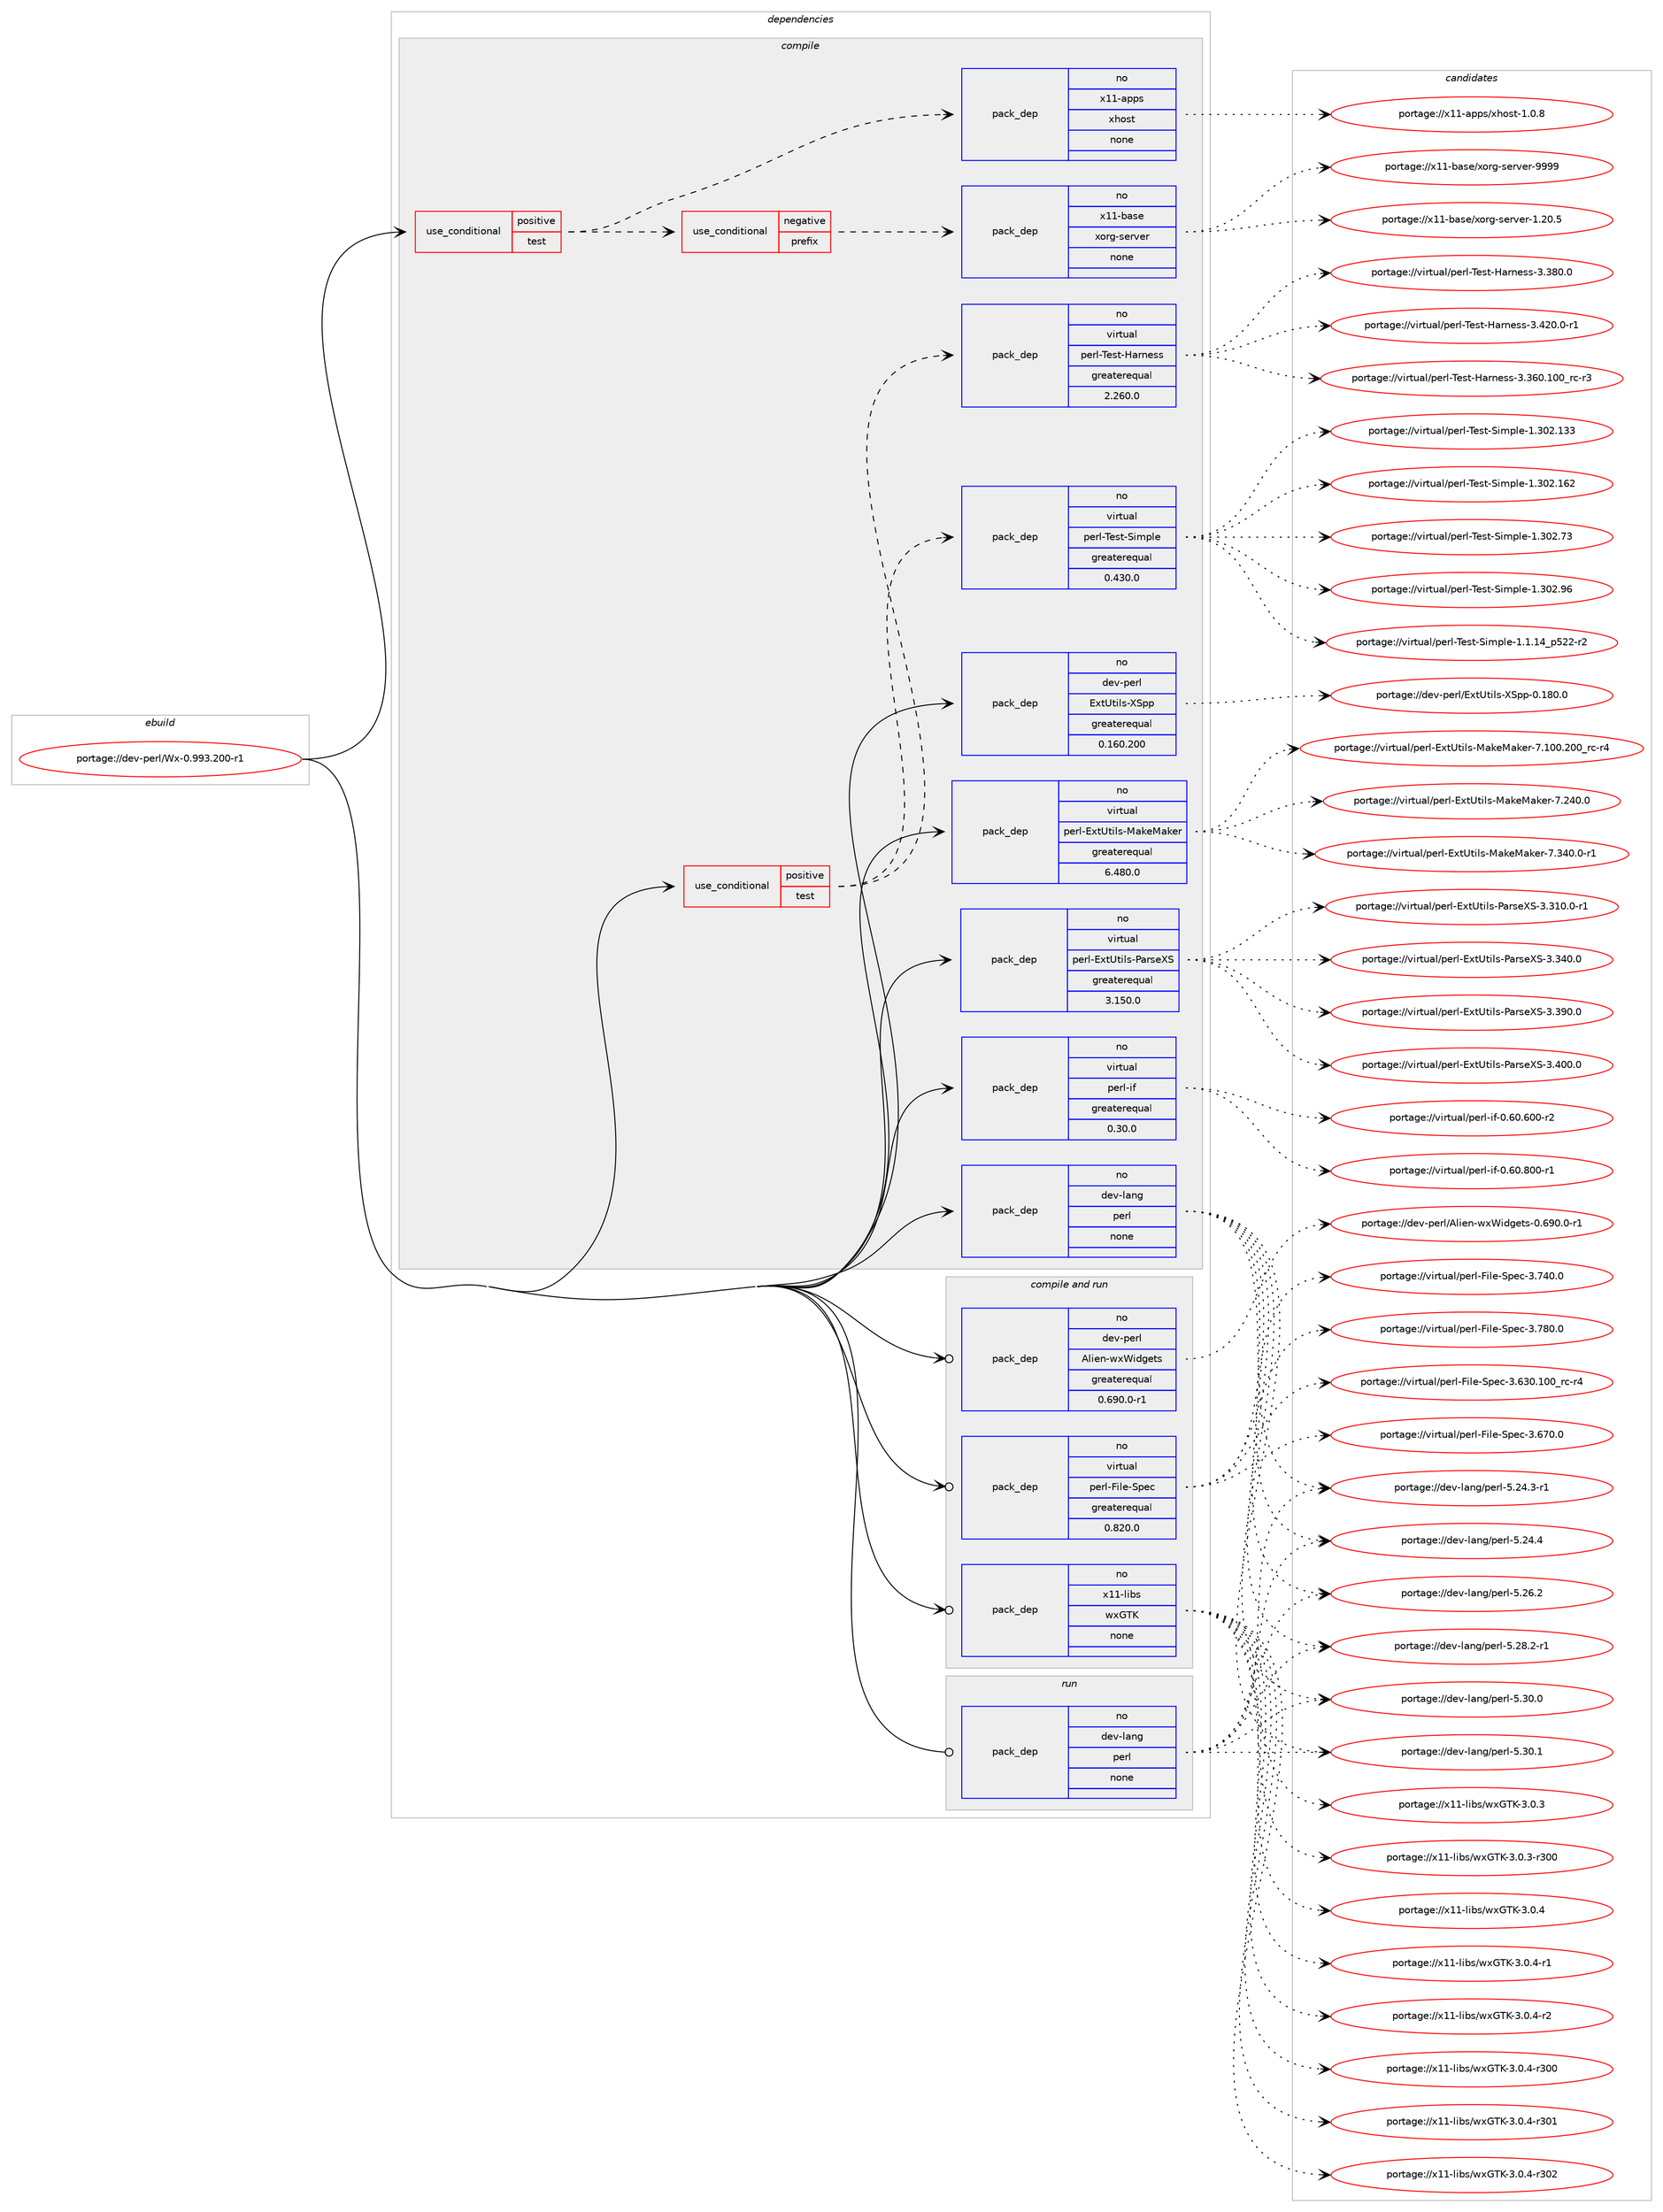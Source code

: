 digraph prolog {

# *************
# Graph options
# *************

newrank=true;
concentrate=true;
compound=true;
graph [rankdir=LR,fontname=Helvetica,fontsize=10,ranksep=1.5];#, ranksep=2.5, nodesep=0.2];
edge  [arrowhead=vee];
node  [fontname=Helvetica,fontsize=10];

# **********
# The ebuild
# **********

subgraph cluster_leftcol {
color=gray;
rank=same;
label=<<i>ebuild</i>>;
id [label="portage://dev-perl/Wx-0.993.200-r1", color=red, width=4, href="../dev-perl/Wx-0.993.200-r1.svg"];
}

# ****************
# The dependencies
# ****************

subgraph cluster_midcol {
color=gray;
label=<<i>dependencies</i>>;
subgraph cluster_compile {
fillcolor="#eeeeee";
style=filled;
label=<<i>compile</i>>;
subgraph cond23843 {
dependency122743 [label=<<TABLE BORDER="0" CELLBORDER="1" CELLSPACING="0" CELLPADDING="4"><TR><TD ROWSPAN="3" CELLPADDING="10">use_conditional</TD></TR><TR><TD>positive</TD></TR><TR><TD>test</TD></TR></TABLE>>, shape=none, color=red];
subgraph cond23844 {
dependency122744 [label=<<TABLE BORDER="0" CELLBORDER="1" CELLSPACING="0" CELLPADDING="4"><TR><TD ROWSPAN="3" CELLPADDING="10">use_conditional</TD></TR><TR><TD>negative</TD></TR><TR><TD>prefix</TD></TR></TABLE>>, shape=none, color=red];
subgraph pack95704 {
dependency122745 [label=<<TABLE BORDER="0" CELLBORDER="1" CELLSPACING="0" CELLPADDING="4" WIDTH="220"><TR><TD ROWSPAN="6" CELLPADDING="30">pack_dep</TD></TR><TR><TD WIDTH="110">no</TD></TR><TR><TD>x11-base</TD></TR><TR><TD>xorg-server</TD></TR><TR><TD>none</TD></TR><TR><TD></TD></TR></TABLE>>, shape=none, color=blue];
}
dependency122744:e -> dependency122745:w [weight=20,style="dashed",arrowhead="vee"];
}
dependency122743:e -> dependency122744:w [weight=20,style="dashed",arrowhead="vee"];
subgraph pack95705 {
dependency122746 [label=<<TABLE BORDER="0" CELLBORDER="1" CELLSPACING="0" CELLPADDING="4" WIDTH="220"><TR><TD ROWSPAN="6" CELLPADDING="30">pack_dep</TD></TR><TR><TD WIDTH="110">no</TD></TR><TR><TD>x11-apps</TD></TR><TR><TD>xhost</TD></TR><TR><TD>none</TD></TR><TR><TD></TD></TR></TABLE>>, shape=none, color=blue];
}
dependency122743:e -> dependency122746:w [weight=20,style="dashed",arrowhead="vee"];
}
id:e -> dependency122743:w [weight=20,style="solid",arrowhead="vee"];
subgraph cond23845 {
dependency122747 [label=<<TABLE BORDER="0" CELLBORDER="1" CELLSPACING="0" CELLPADDING="4"><TR><TD ROWSPAN="3" CELLPADDING="10">use_conditional</TD></TR><TR><TD>positive</TD></TR><TR><TD>test</TD></TR></TABLE>>, shape=none, color=red];
subgraph pack95706 {
dependency122748 [label=<<TABLE BORDER="0" CELLBORDER="1" CELLSPACING="0" CELLPADDING="4" WIDTH="220"><TR><TD ROWSPAN="6" CELLPADDING="30">pack_dep</TD></TR><TR><TD WIDTH="110">no</TD></TR><TR><TD>virtual</TD></TR><TR><TD>perl-Test-Harness</TD></TR><TR><TD>greaterequal</TD></TR><TR><TD>2.260.0</TD></TR></TABLE>>, shape=none, color=blue];
}
dependency122747:e -> dependency122748:w [weight=20,style="dashed",arrowhead="vee"];
subgraph pack95707 {
dependency122749 [label=<<TABLE BORDER="0" CELLBORDER="1" CELLSPACING="0" CELLPADDING="4" WIDTH="220"><TR><TD ROWSPAN="6" CELLPADDING="30">pack_dep</TD></TR><TR><TD WIDTH="110">no</TD></TR><TR><TD>virtual</TD></TR><TR><TD>perl-Test-Simple</TD></TR><TR><TD>greaterequal</TD></TR><TR><TD>0.430.0</TD></TR></TABLE>>, shape=none, color=blue];
}
dependency122747:e -> dependency122749:w [weight=20,style="dashed",arrowhead="vee"];
}
id:e -> dependency122747:w [weight=20,style="solid",arrowhead="vee"];
subgraph pack95708 {
dependency122750 [label=<<TABLE BORDER="0" CELLBORDER="1" CELLSPACING="0" CELLPADDING="4" WIDTH="220"><TR><TD ROWSPAN="6" CELLPADDING="30">pack_dep</TD></TR><TR><TD WIDTH="110">no</TD></TR><TR><TD>dev-lang</TD></TR><TR><TD>perl</TD></TR><TR><TD>none</TD></TR><TR><TD></TD></TR></TABLE>>, shape=none, color=blue];
}
id:e -> dependency122750:w [weight=20,style="solid",arrowhead="vee"];
subgraph pack95709 {
dependency122751 [label=<<TABLE BORDER="0" CELLBORDER="1" CELLSPACING="0" CELLPADDING="4" WIDTH="220"><TR><TD ROWSPAN="6" CELLPADDING="30">pack_dep</TD></TR><TR><TD WIDTH="110">no</TD></TR><TR><TD>dev-perl</TD></TR><TR><TD>ExtUtils-XSpp</TD></TR><TR><TD>greaterequal</TD></TR><TR><TD>0.160.200</TD></TR></TABLE>>, shape=none, color=blue];
}
id:e -> dependency122751:w [weight=20,style="solid",arrowhead="vee"];
subgraph pack95710 {
dependency122752 [label=<<TABLE BORDER="0" CELLBORDER="1" CELLSPACING="0" CELLPADDING="4" WIDTH="220"><TR><TD ROWSPAN="6" CELLPADDING="30">pack_dep</TD></TR><TR><TD WIDTH="110">no</TD></TR><TR><TD>virtual</TD></TR><TR><TD>perl-ExtUtils-MakeMaker</TD></TR><TR><TD>greaterequal</TD></TR><TR><TD>6.480.0</TD></TR></TABLE>>, shape=none, color=blue];
}
id:e -> dependency122752:w [weight=20,style="solid",arrowhead="vee"];
subgraph pack95711 {
dependency122753 [label=<<TABLE BORDER="0" CELLBORDER="1" CELLSPACING="0" CELLPADDING="4" WIDTH="220"><TR><TD ROWSPAN="6" CELLPADDING="30">pack_dep</TD></TR><TR><TD WIDTH="110">no</TD></TR><TR><TD>virtual</TD></TR><TR><TD>perl-ExtUtils-ParseXS</TD></TR><TR><TD>greaterequal</TD></TR><TR><TD>3.150.0</TD></TR></TABLE>>, shape=none, color=blue];
}
id:e -> dependency122753:w [weight=20,style="solid",arrowhead="vee"];
subgraph pack95712 {
dependency122754 [label=<<TABLE BORDER="0" CELLBORDER="1" CELLSPACING="0" CELLPADDING="4" WIDTH="220"><TR><TD ROWSPAN="6" CELLPADDING="30">pack_dep</TD></TR><TR><TD WIDTH="110">no</TD></TR><TR><TD>virtual</TD></TR><TR><TD>perl-if</TD></TR><TR><TD>greaterequal</TD></TR><TR><TD>0.30.0</TD></TR></TABLE>>, shape=none, color=blue];
}
id:e -> dependency122754:w [weight=20,style="solid",arrowhead="vee"];
}
subgraph cluster_compileandrun {
fillcolor="#eeeeee";
style=filled;
label=<<i>compile and run</i>>;
subgraph pack95713 {
dependency122755 [label=<<TABLE BORDER="0" CELLBORDER="1" CELLSPACING="0" CELLPADDING="4" WIDTH="220"><TR><TD ROWSPAN="6" CELLPADDING="30">pack_dep</TD></TR><TR><TD WIDTH="110">no</TD></TR><TR><TD>dev-perl</TD></TR><TR><TD>Alien-wxWidgets</TD></TR><TR><TD>greaterequal</TD></TR><TR><TD>0.690.0-r1</TD></TR></TABLE>>, shape=none, color=blue];
}
id:e -> dependency122755:w [weight=20,style="solid",arrowhead="odotvee"];
subgraph pack95714 {
dependency122756 [label=<<TABLE BORDER="0" CELLBORDER="1" CELLSPACING="0" CELLPADDING="4" WIDTH="220"><TR><TD ROWSPAN="6" CELLPADDING="30">pack_dep</TD></TR><TR><TD WIDTH="110">no</TD></TR><TR><TD>virtual</TD></TR><TR><TD>perl-File-Spec</TD></TR><TR><TD>greaterequal</TD></TR><TR><TD>0.820.0</TD></TR></TABLE>>, shape=none, color=blue];
}
id:e -> dependency122756:w [weight=20,style="solid",arrowhead="odotvee"];
subgraph pack95715 {
dependency122757 [label=<<TABLE BORDER="0" CELLBORDER="1" CELLSPACING="0" CELLPADDING="4" WIDTH="220"><TR><TD ROWSPAN="6" CELLPADDING="30">pack_dep</TD></TR><TR><TD WIDTH="110">no</TD></TR><TR><TD>x11-libs</TD></TR><TR><TD>wxGTK</TD></TR><TR><TD>none</TD></TR><TR><TD></TD></TR></TABLE>>, shape=none, color=blue];
}
id:e -> dependency122757:w [weight=20,style="solid",arrowhead="odotvee"];
}
subgraph cluster_run {
fillcolor="#eeeeee";
style=filled;
label=<<i>run</i>>;
subgraph pack95716 {
dependency122758 [label=<<TABLE BORDER="0" CELLBORDER="1" CELLSPACING="0" CELLPADDING="4" WIDTH="220"><TR><TD ROWSPAN="6" CELLPADDING="30">pack_dep</TD></TR><TR><TD WIDTH="110">no</TD></TR><TR><TD>dev-lang</TD></TR><TR><TD>perl</TD></TR><TR><TD>none</TD></TR><TR><TD></TD></TR></TABLE>>, shape=none, color=blue];
}
id:e -> dependency122758:w [weight=20,style="solid",arrowhead="odot"];
}
}

# **************
# The candidates
# **************

subgraph cluster_choices {
rank=same;
color=gray;
label=<<i>candidates</i>>;

subgraph choice95704 {
color=black;
nodesep=1;
choiceportage1204949459897115101471201111141034511510111411810111445494650484653 [label="portage://x11-base/xorg-server-1.20.5", color=red, width=4,href="../x11-base/xorg-server-1.20.5.svg"];
choiceportage120494945989711510147120111114103451151011141181011144557575757 [label="portage://x11-base/xorg-server-9999", color=red, width=4,href="../x11-base/xorg-server-9999.svg"];
dependency122745:e -> choiceportage1204949459897115101471201111141034511510111411810111445494650484653:w [style=dotted,weight="100"];
dependency122745:e -> choiceportage120494945989711510147120111114103451151011141181011144557575757:w [style=dotted,weight="100"];
}
subgraph choice95705 {
color=black;
nodesep=1;
choiceportage1204949459711211211547120104111115116454946484656 [label="portage://x11-apps/xhost-1.0.8", color=red, width=4,href="../x11-apps/xhost-1.0.8.svg"];
dependency122746:e -> choiceportage1204949459711211211547120104111115116454946484656:w [style=dotted,weight="100"];
}
subgraph choice95706 {
color=black;
nodesep=1;
choiceportage118105114116117971084711210111410845841011151164572971141101011151154551465154484649484895114994511451 [label="portage://virtual/perl-Test-Harness-3.360.100_rc-r3", color=red, width=4,href="../virtual/perl-Test-Harness-3.360.100_rc-r3.svg"];
choiceportage118105114116117971084711210111410845841011151164572971141101011151154551465156484648 [label="portage://virtual/perl-Test-Harness-3.380.0", color=red, width=4,href="../virtual/perl-Test-Harness-3.380.0.svg"];
choiceportage1181051141161179710847112101114108458410111511645729711411010111511545514652504846484511449 [label="portage://virtual/perl-Test-Harness-3.420.0-r1", color=red, width=4,href="../virtual/perl-Test-Harness-3.420.0-r1.svg"];
dependency122748:e -> choiceportage118105114116117971084711210111410845841011151164572971141101011151154551465154484649484895114994511451:w [style=dotted,weight="100"];
dependency122748:e -> choiceportage118105114116117971084711210111410845841011151164572971141101011151154551465156484648:w [style=dotted,weight="100"];
dependency122748:e -> choiceportage1181051141161179710847112101114108458410111511645729711411010111511545514652504846484511449:w [style=dotted,weight="100"];
}
subgraph choice95707 {
color=black;
nodesep=1;
choiceportage11810511411611797108471121011141084584101115116458310510911210810145494649464952951125350504511450 [label="portage://virtual/perl-Test-Simple-1.1.14_p522-r2", color=red, width=4,href="../virtual/perl-Test-Simple-1.1.14_p522-r2.svg"];
choiceportage11810511411611797108471121011141084584101115116458310510911210810145494651485046495151 [label="portage://virtual/perl-Test-Simple-1.302.133", color=red, width=4,href="../virtual/perl-Test-Simple-1.302.133.svg"];
choiceportage11810511411611797108471121011141084584101115116458310510911210810145494651485046495450 [label="portage://virtual/perl-Test-Simple-1.302.162", color=red, width=4,href="../virtual/perl-Test-Simple-1.302.162.svg"];
choiceportage118105114116117971084711210111410845841011151164583105109112108101454946514850465551 [label="portage://virtual/perl-Test-Simple-1.302.73", color=red, width=4,href="../virtual/perl-Test-Simple-1.302.73.svg"];
choiceportage118105114116117971084711210111410845841011151164583105109112108101454946514850465754 [label="portage://virtual/perl-Test-Simple-1.302.96", color=red, width=4,href="../virtual/perl-Test-Simple-1.302.96.svg"];
dependency122749:e -> choiceportage11810511411611797108471121011141084584101115116458310510911210810145494649464952951125350504511450:w [style=dotted,weight="100"];
dependency122749:e -> choiceportage11810511411611797108471121011141084584101115116458310510911210810145494651485046495151:w [style=dotted,weight="100"];
dependency122749:e -> choiceportage11810511411611797108471121011141084584101115116458310510911210810145494651485046495450:w [style=dotted,weight="100"];
dependency122749:e -> choiceportage118105114116117971084711210111410845841011151164583105109112108101454946514850465551:w [style=dotted,weight="100"];
dependency122749:e -> choiceportage118105114116117971084711210111410845841011151164583105109112108101454946514850465754:w [style=dotted,weight="100"];
}
subgraph choice95708 {
color=black;
nodesep=1;
choiceportage100101118451089711010347112101114108455346505246514511449 [label="portage://dev-lang/perl-5.24.3-r1", color=red, width=4,href="../dev-lang/perl-5.24.3-r1.svg"];
choiceportage10010111845108971101034711210111410845534650524652 [label="portage://dev-lang/perl-5.24.4", color=red, width=4,href="../dev-lang/perl-5.24.4.svg"];
choiceportage10010111845108971101034711210111410845534650544650 [label="portage://dev-lang/perl-5.26.2", color=red, width=4,href="../dev-lang/perl-5.26.2.svg"];
choiceportage100101118451089711010347112101114108455346505646504511449 [label="portage://dev-lang/perl-5.28.2-r1", color=red, width=4,href="../dev-lang/perl-5.28.2-r1.svg"];
choiceportage10010111845108971101034711210111410845534651484648 [label="portage://dev-lang/perl-5.30.0", color=red, width=4,href="../dev-lang/perl-5.30.0.svg"];
choiceportage10010111845108971101034711210111410845534651484649 [label="portage://dev-lang/perl-5.30.1", color=red, width=4,href="../dev-lang/perl-5.30.1.svg"];
dependency122750:e -> choiceportage100101118451089711010347112101114108455346505246514511449:w [style=dotted,weight="100"];
dependency122750:e -> choiceportage10010111845108971101034711210111410845534650524652:w [style=dotted,weight="100"];
dependency122750:e -> choiceportage10010111845108971101034711210111410845534650544650:w [style=dotted,weight="100"];
dependency122750:e -> choiceportage100101118451089711010347112101114108455346505646504511449:w [style=dotted,weight="100"];
dependency122750:e -> choiceportage10010111845108971101034711210111410845534651484648:w [style=dotted,weight="100"];
dependency122750:e -> choiceportage10010111845108971101034711210111410845534651484649:w [style=dotted,weight="100"];
}
subgraph choice95709 {
color=black;
nodesep=1;
choiceportage100101118451121011141084769120116851161051081154588831121124548464956484648 [label="portage://dev-perl/ExtUtils-XSpp-0.180.0", color=red, width=4,href="../dev-perl/ExtUtils-XSpp-0.180.0.svg"];
dependency122751:e -> choiceportage100101118451121011141084769120116851161051081154588831121124548464956484648:w [style=dotted,weight="100"];
}
subgraph choice95710 {
color=black;
nodesep=1;
choiceportage118105114116117971084711210111410845691201168511610510811545779710710177971071011144555464948484650484895114994511452 [label="portage://virtual/perl-ExtUtils-MakeMaker-7.100.200_rc-r4", color=red, width=4,href="../virtual/perl-ExtUtils-MakeMaker-7.100.200_rc-r4.svg"];
choiceportage118105114116117971084711210111410845691201168511610510811545779710710177971071011144555465052484648 [label="portage://virtual/perl-ExtUtils-MakeMaker-7.240.0", color=red, width=4,href="../virtual/perl-ExtUtils-MakeMaker-7.240.0.svg"];
choiceportage1181051141161179710847112101114108456912011685116105108115457797107101779710710111445554651524846484511449 [label="portage://virtual/perl-ExtUtils-MakeMaker-7.340.0-r1", color=red, width=4,href="../virtual/perl-ExtUtils-MakeMaker-7.340.0-r1.svg"];
dependency122752:e -> choiceportage118105114116117971084711210111410845691201168511610510811545779710710177971071011144555464948484650484895114994511452:w [style=dotted,weight="100"];
dependency122752:e -> choiceportage118105114116117971084711210111410845691201168511610510811545779710710177971071011144555465052484648:w [style=dotted,weight="100"];
dependency122752:e -> choiceportage1181051141161179710847112101114108456912011685116105108115457797107101779710710111445554651524846484511449:w [style=dotted,weight="100"];
}
subgraph choice95711 {
color=black;
nodesep=1;
choiceportage1181051141161179710847112101114108456912011685116105108115458097114115101888345514651494846484511449 [label="portage://virtual/perl-ExtUtils-ParseXS-3.310.0-r1", color=red, width=4,href="../virtual/perl-ExtUtils-ParseXS-3.310.0-r1.svg"];
choiceportage118105114116117971084711210111410845691201168511610510811545809711411510188834551465152484648 [label="portage://virtual/perl-ExtUtils-ParseXS-3.340.0", color=red, width=4,href="../virtual/perl-ExtUtils-ParseXS-3.340.0.svg"];
choiceportage118105114116117971084711210111410845691201168511610510811545809711411510188834551465157484648 [label="portage://virtual/perl-ExtUtils-ParseXS-3.390.0", color=red, width=4,href="../virtual/perl-ExtUtils-ParseXS-3.390.0.svg"];
choiceportage118105114116117971084711210111410845691201168511610510811545809711411510188834551465248484648 [label="portage://virtual/perl-ExtUtils-ParseXS-3.400.0", color=red, width=4,href="../virtual/perl-ExtUtils-ParseXS-3.400.0.svg"];
dependency122753:e -> choiceportage1181051141161179710847112101114108456912011685116105108115458097114115101888345514651494846484511449:w [style=dotted,weight="100"];
dependency122753:e -> choiceportage118105114116117971084711210111410845691201168511610510811545809711411510188834551465152484648:w [style=dotted,weight="100"];
dependency122753:e -> choiceportage118105114116117971084711210111410845691201168511610510811545809711411510188834551465157484648:w [style=dotted,weight="100"];
dependency122753:e -> choiceportage118105114116117971084711210111410845691201168511610510811545809711411510188834551465248484648:w [style=dotted,weight="100"];
}
subgraph choice95712 {
color=black;
nodesep=1;
choiceportage1181051141161179710847112101114108451051024548465448465448484511450 [label="portage://virtual/perl-if-0.60.600-r2", color=red, width=4,href="../virtual/perl-if-0.60.600-r2.svg"];
choiceportage1181051141161179710847112101114108451051024548465448465648484511449 [label="portage://virtual/perl-if-0.60.800-r1", color=red, width=4,href="../virtual/perl-if-0.60.800-r1.svg"];
dependency122754:e -> choiceportage1181051141161179710847112101114108451051024548465448465448484511450:w [style=dotted,weight="100"];
dependency122754:e -> choiceportage1181051141161179710847112101114108451051024548465448465648484511449:w [style=dotted,weight="100"];
}
subgraph choice95713 {
color=black;
nodesep=1;
choiceportage100101118451121011141084765108105101110451191208710510010310111611545484654574846484511449 [label="portage://dev-perl/Alien-wxWidgets-0.690.0-r1", color=red, width=4,href="../dev-perl/Alien-wxWidgets-0.690.0-r1.svg"];
dependency122755:e -> choiceportage100101118451121011141084765108105101110451191208710510010310111611545484654574846484511449:w [style=dotted,weight="100"];
}
subgraph choice95714 {
color=black;
nodesep=1;
choiceportage118105114116117971084711210111410845701051081014583112101994551465451484649484895114994511452 [label="portage://virtual/perl-File-Spec-3.630.100_rc-r4", color=red, width=4,href="../virtual/perl-File-Spec-3.630.100_rc-r4.svg"];
choiceportage118105114116117971084711210111410845701051081014583112101994551465455484648 [label="portage://virtual/perl-File-Spec-3.670.0", color=red, width=4,href="../virtual/perl-File-Spec-3.670.0.svg"];
choiceportage118105114116117971084711210111410845701051081014583112101994551465552484648 [label="portage://virtual/perl-File-Spec-3.740.0", color=red, width=4,href="../virtual/perl-File-Spec-3.740.0.svg"];
choiceportage118105114116117971084711210111410845701051081014583112101994551465556484648 [label="portage://virtual/perl-File-Spec-3.780.0", color=red, width=4,href="../virtual/perl-File-Spec-3.780.0.svg"];
dependency122756:e -> choiceportage118105114116117971084711210111410845701051081014583112101994551465451484649484895114994511452:w [style=dotted,weight="100"];
dependency122756:e -> choiceportage118105114116117971084711210111410845701051081014583112101994551465455484648:w [style=dotted,weight="100"];
dependency122756:e -> choiceportage118105114116117971084711210111410845701051081014583112101994551465552484648:w [style=dotted,weight="100"];
dependency122756:e -> choiceportage118105114116117971084711210111410845701051081014583112101994551465556484648:w [style=dotted,weight="100"];
}
subgraph choice95715 {
color=black;
nodesep=1;
choiceportage1204949451081059811547119120718475455146484651 [label="portage://x11-libs/wxGTK-3.0.3", color=red, width=4,href="../x11-libs/wxGTK-3.0.3.svg"];
choiceportage120494945108105981154711912071847545514648465145114514848 [label="portage://x11-libs/wxGTK-3.0.3-r300", color=red, width=4,href="../x11-libs/wxGTK-3.0.3-r300.svg"];
choiceportage1204949451081059811547119120718475455146484652 [label="portage://x11-libs/wxGTK-3.0.4", color=red, width=4,href="../x11-libs/wxGTK-3.0.4.svg"];
choiceportage12049494510810598115471191207184754551464846524511449 [label="portage://x11-libs/wxGTK-3.0.4-r1", color=red, width=4,href="../x11-libs/wxGTK-3.0.4-r1.svg"];
choiceportage12049494510810598115471191207184754551464846524511450 [label="portage://x11-libs/wxGTK-3.0.4-r2", color=red, width=4,href="../x11-libs/wxGTK-3.0.4-r2.svg"];
choiceportage120494945108105981154711912071847545514648465245114514848 [label="portage://x11-libs/wxGTK-3.0.4-r300", color=red, width=4,href="../x11-libs/wxGTK-3.0.4-r300.svg"];
choiceportage120494945108105981154711912071847545514648465245114514849 [label="portage://x11-libs/wxGTK-3.0.4-r301", color=red, width=4,href="../x11-libs/wxGTK-3.0.4-r301.svg"];
choiceportage120494945108105981154711912071847545514648465245114514850 [label="portage://x11-libs/wxGTK-3.0.4-r302", color=red, width=4,href="../x11-libs/wxGTK-3.0.4-r302.svg"];
dependency122757:e -> choiceportage1204949451081059811547119120718475455146484651:w [style=dotted,weight="100"];
dependency122757:e -> choiceportage120494945108105981154711912071847545514648465145114514848:w [style=dotted,weight="100"];
dependency122757:e -> choiceportage1204949451081059811547119120718475455146484652:w [style=dotted,weight="100"];
dependency122757:e -> choiceportage12049494510810598115471191207184754551464846524511449:w [style=dotted,weight="100"];
dependency122757:e -> choiceportage12049494510810598115471191207184754551464846524511450:w [style=dotted,weight="100"];
dependency122757:e -> choiceportage120494945108105981154711912071847545514648465245114514848:w [style=dotted,weight="100"];
dependency122757:e -> choiceportage120494945108105981154711912071847545514648465245114514849:w [style=dotted,weight="100"];
dependency122757:e -> choiceportage120494945108105981154711912071847545514648465245114514850:w [style=dotted,weight="100"];
}
subgraph choice95716 {
color=black;
nodesep=1;
choiceportage100101118451089711010347112101114108455346505246514511449 [label="portage://dev-lang/perl-5.24.3-r1", color=red, width=4,href="../dev-lang/perl-5.24.3-r1.svg"];
choiceportage10010111845108971101034711210111410845534650524652 [label="portage://dev-lang/perl-5.24.4", color=red, width=4,href="../dev-lang/perl-5.24.4.svg"];
choiceportage10010111845108971101034711210111410845534650544650 [label="portage://dev-lang/perl-5.26.2", color=red, width=4,href="../dev-lang/perl-5.26.2.svg"];
choiceportage100101118451089711010347112101114108455346505646504511449 [label="portage://dev-lang/perl-5.28.2-r1", color=red, width=4,href="../dev-lang/perl-5.28.2-r1.svg"];
choiceportage10010111845108971101034711210111410845534651484648 [label="portage://dev-lang/perl-5.30.0", color=red, width=4,href="../dev-lang/perl-5.30.0.svg"];
choiceportage10010111845108971101034711210111410845534651484649 [label="portage://dev-lang/perl-5.30.1", color=red, width=4,href="../dev-lang/perl-5.30.1.svg"];
dependency122758:e -> choiceportage100101118451089711010347112101114108455346505246514511449:w [style=dotted,weight="100"];
dependency122758:e -> choiceportage10010111845108971101034711210111410845534650524652:w [style=dotted,weight="100"];
dependency122758:e -> choiceportage10010111845108971101034711210111410845534650544650:w [style=dotted,weight="100"];
dependency122758:e -> choiceportage100101118451089711010347112101114108455346505646504511449:w [style=dotted,weight="100"];
dependency122758:e -> choiceportage10010111845108971101034711210111410845534651484648:w [style=dotted,weight="100"];
dependency122758:e -> choiceportage10010111845108971101034711210111410845534651484649:w [style=dotted,weight="100"];
}
}

}
